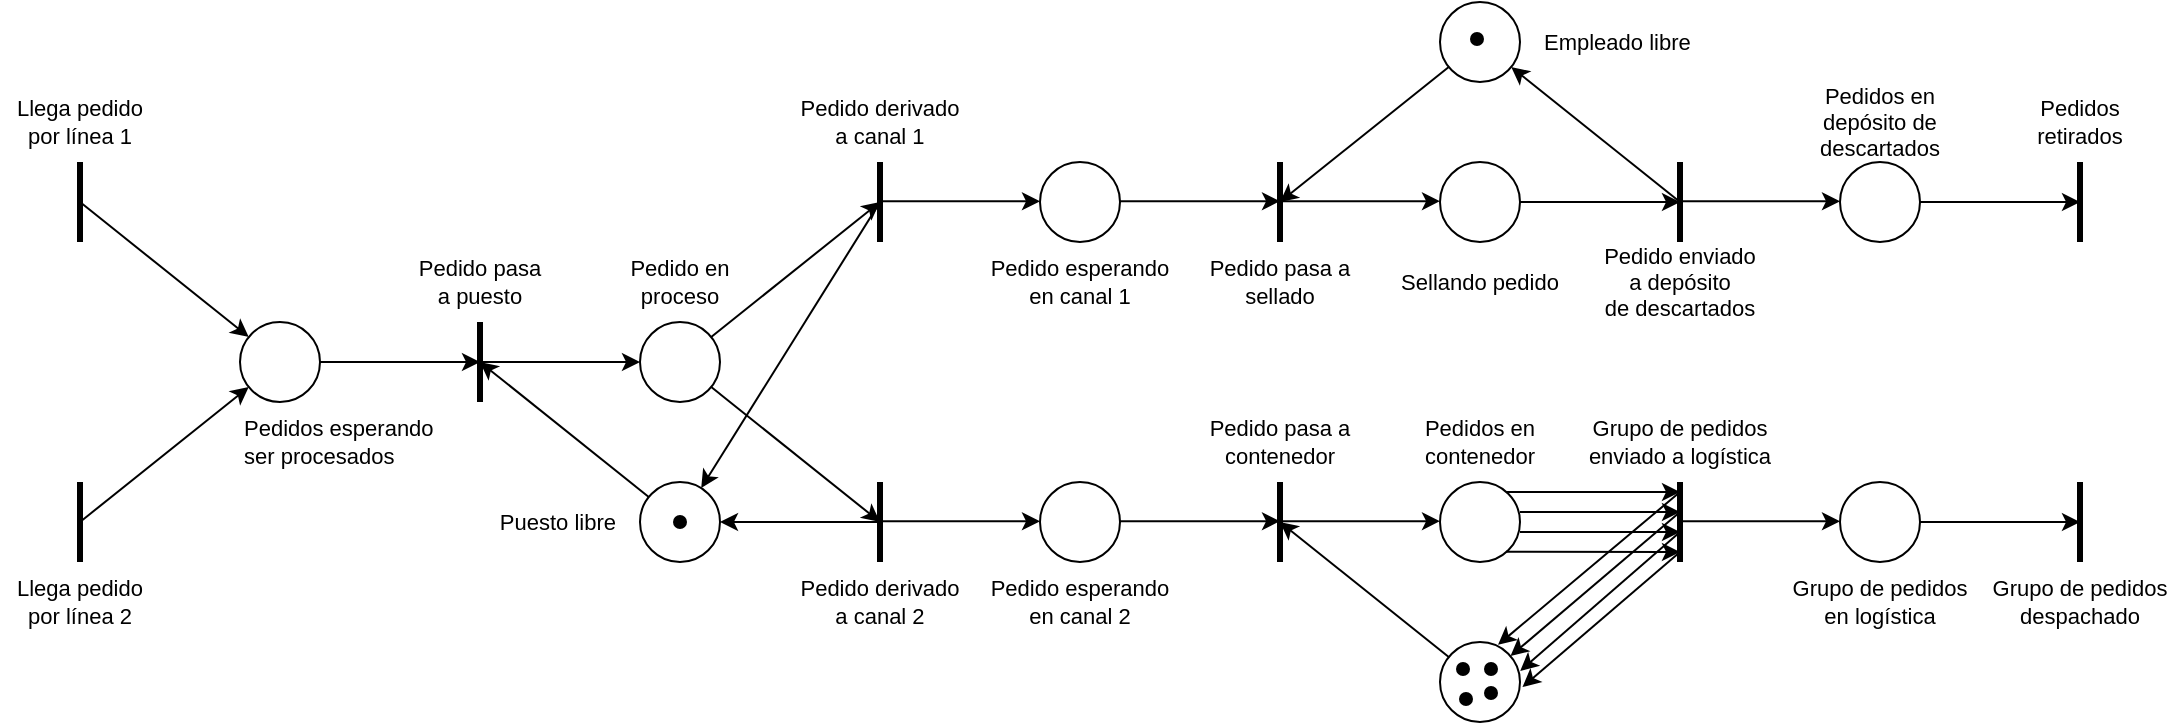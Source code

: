 <mxfile version="13.8.2" type="github">
  <diagram id="LXaQTTn54qJ9uh0leEDC" name="Page-1">
    <mxGraphModel dx="510" dy="522" grid="1" gridSize="10" guides="1" tooltips="1" connect="1" arrows="1" fold="1" page="1" pageScale="1" pageWidth="1100" pageHeight="850" math="0" shadow="0">
      <root>
        <mxCell id="0" />
        <mxCell id="1" parent="0" />
        <mxCell id="uuuB2XCOFLg7MC-XlWBC-19" style="rounded=0;orthogonalLoop=1;jettySize=auto;html=1;strokeWidth=1;" parent="1" source="uuuB2XCOFLg7MC-XlWBC-1" edge="1">
          <mxGeometry relative="1" as="geometry">
            <mxPoint x="320" y="260" as="targetPoint" />
          </mxGeometry>
        </mxCell>
        <mxCell id="uuuB2XCOFLg7MC-XlWBC-1" value="" style="ellipse;whiteSpace=wrap;html=1;aspect=fixed;" parent="1" vertex="1">
          <mxGeometry x="200" y="240" width="40" height="40" as="geometry" />
        </mxCell>
        <mxCell id="uuuB2XCOFLg7MC-XlWBC-3" value="" style="endArrow=none;html=1;strokeWidth=3;" parent="1" edge="1">
          <mxGeometry width="50" height="50" relative="1" as="geometry">
            <mxPoint x="120" y="200" as="sourcePoint" />
            <mxPoint x="120" y="160" as="targetPoint" />
          </mxGeometry>
        </mxCell>
        <mxCell id="uuuB2XCOFLg7MC-XlWBC-4" value="" style="endArrow=none;html=1;strokeWidth=3;" parent="1" edge="1">
          <mxGeometry width="50" height="50" relative="1" as="geometry">
            <mxPoint x="120" y="360" as="sourcePoint" />
            <mxPoint x="120" y="320" as="targetPoint" />
          </mxGeometry>
        </mxCell>
        <mxCell id="uuuB2XCOFLg7MC-XlWBC-5" value="" style="endArrow=none;html=1;strokeWidth=3;" parent="1" edge="1">
          <mxGeometry width="50" height="50" relative="1" as="geometry">
            <mxPoint x="320" y="280" as="sourcePoint" />
            <mxPoint x="320" y="240" as="targetPoint" />
          </mxGeometry>
        </mxCell>
        <mxCell id="uuuB2XCOFLg7MC-XlWBC-20" style="edgeStyle=none;rounded=0;orthogonalLoop=1;jettySize=auto;html=1;strokeWidth=1;" parent="1" source="uuuB2XCOFLg7MC-XlWBC-6" edge="1">
          <mxGeometry relative="1" as="geometry">
            <mxPoint x="520" y="180" as="targetPoint" />
          </mxGeometry>
        </mxCell>
        <mxCell id="uuuB2XCOFLg7MC-XlWBC-21" style="edgeStyle=none;rounded=0;orthogonalLoop=1;jettySize=auto;html=1;strokeWidth=1;" parent="1" source="uuuB2XCOFLg7MC-XlWBC-6" edge="1">
          <mxGeometry relative="1" as="geometry">
            <mxPoint x="520" y="340" as="targetPoint" />
          </mxGeometry>
        </mxCell>
        <mxCell id="uuuB2XCOFLg7MC-XlWBC-6" value="" style="ellipse;whiteSpace=wrap;html=1;aspect=fixed;" parent="1" vertex="1">
          <mxGeometry x="400" y="240" width="40" height="40" as="geometry" />
        </mxCell>
        <mxCell id="uuuB2XCOFLg7MC-XlWBC-7" value="" style="endArrow=none;html=1;strokeWidth=3;" parent="1" edge="1">
          <mxGeometry width="50" height="50" relative="1" as="geometry">
            <mxPoint x="520" y="200" as="sourcePoint" />
            <mxPoint x="520" y="160" as="targetPoint" />
          </mxGeometry>
        </mxCell>
        <mxCell id="uuuB2XCOFLg7MC-XlWBC-8" value="" style="endArrow=none;html=1;strokeWidth=3;" parent="1" edge="1">
          <mxGeometry width="50" height="50" relative="1" as="geometry">
            <mxPoint x="520" y="360" as="sourcePoint" />
            <mxPoint x="520" y="320" as="targetPoint" />
          </mxGeometry>
        </mxCell>
        <mxCell id="uuuB2XCOFLg7MC-XlWBC-23" style="edgeStyle=none;rounded=0;orthogonalLoop=1;jettySize=auto;html=1;strokeWidth=1;" parent="1" source="uuuB2XCOFLg7MC-XlWBC-9" edge="1">
          <mxGeometry relative="1" as="geometry">
            <mxPoint x="720" y="180" as="targetPoint" />
          </mxGeometry>
        </mxCell>
        <mxCell id="uuuB2XCOFLg7MC-XlWBC-9" value="" style="ellipse;whiteSpace=wrap;html=1;aspect=fixed;" parent="1" vertex="1">
          <mxGeometry x="800" y="80" width="40" height="40" as="geometry" />
        </mxCell>
        <mxCell id="uuuB2XCOFLg7MC-XlWBC-10" value="" style="endArrow=none;html=1;strokeWidth=3;" parent="1" edge="1">
          <mxGeometry width="50" height="50" relative="1" as="geometry">
            <mxPoint x="920" y="200" as="sourcePoint" />
            <mxPoint x="920" y="160" as="targetPoint" />
          </mxGeometry>
        </mxCell>
        <mxCell id="uuuB2XCOFLg7MC-XlWBC-24" style="edgeStyle=none;rounded=0;orthogonalLoop=1;jettySize=auto;html=1;strokeWidth=1;" parent="1" edge="1">
          <mxGeometry relative="1" as="geometry">
            <mxPoint x="920" y="335" as="targetPoint" />
            <mxPoint x="840" y="335" as="sourcePoint" />
          </mxGeometry>
        </mxCell>
        <mxCell id="uuuB2XCOFLg7MC-XlWBC-11" value="" style="ellipse;whiteSpace=wrap;html=1;aspect=fixed;" parent="1" vertex="1">
          <mxGeometry x="800" y="320" width="40" height="40" as="geometry" />
        </mxCell>
        <mxCell id="uuuB2XCOFLg7MC-XlWBC-12" value="" style="endArrow=none;html=1;strokeWidth=3;" parent="1" edge="1">
          <mxGeometry width="50" height="50" relative="1" as="geometry">
            <mxPoint x="920" y="360" as="sourcePoint" />
            <mxPoint x="920" y="320" as="targetPoint" />
          </mxGeometry>
        </mxCell>
        <mxCell id="uuuB2XCOFLg7MC-XlWBC-22" style="edgeStyle=none;rounded=0;orthogonalLoop=1;jettySize=auto;html=1;strokeWidth=1;" parent="1" source="uuuB2XCOFLg7MC-XlWBC-13" edge="1">
          <mxGeometry relative="1" as="geometry">
            <mxPoint x="920" y="180" as="targetPoint" />
          </mxGeometry>
        </mxCell>
        <mxCell id="uuuB2XCOFLg7MC-XlWBC-13" value="" style="ellipse;whiteSpace=wrap;html=1;aspect=fixed;" parent="1" vertex="1">
          <mxGeometry x="800" y="160" width="40" height="40" as="geometry" />
        </mxCell>
        <mxCell id="uuuB2XCOFLg7MC-XlWBC-28" style="edgeStyle=none;rounded=0;orthogonalLoop=1;jettySize=auto;html=1;strokeWidth=1;" parent="1" source="uuuB2XCOFLg7MC-XlWBC-15" edge="1">
          <mxGeometry relative="1" as="geometry">
            <mxPoint x="1120" y="340" as="targetPoint" />
          </mxGeometry>
        </mxCell>
        <mxCell id="uuuB2XCOFLg7MC-XlWBC-15" value="" style="ellipse;whiteSpace=wrap;html=1;aspect=fixed;" parent="1" vertex="1">
          <mxGeometry x="1000" y="320" width="40" height="40" as="geometry" />
        </mxCell>
        <mxCell id="uuuB2XCOFLg7MC-XlWBC-16" value="" style="endArrow=none;html=1;strokeWidth=3;" parent="1" edge="1">
          <mxGeometry width="50" height="50" relative="1" as="geometry">
            <mxPoint x="1120" y="360.0" as="sourcePoint" />
            <mxPoint x="1120" y="320.0" as="targetPoint" />
          </mxGeometry>
        </mxCell>
        <mxCell id="uuuB2XCOFLg7MC-XlWBC-27" style="edgeStyle=none;rounded=0;orthogonalLoop=1;jettySize=auto;html=1;strokeWidth=1;" parent="1" source="uuuB2XCOFLg7MC-XlWBC-17" edge="1">
          <mxGeometry relative="1" as="geometry">
            <mxPoint x="1120" y="180" as="targetPoint" />
          </mxGeometry>
        </mxCell>
        <mxCell id="uuuB2XCOFLg7MC-XlWBC-17" value="" style="ellipse;whiteSpace=wrap;html=1;aspect=fixed;" parent="1" vertex="1">
          <mxGeometry x="1000" y="160" width="40" height="40" as="geometry" />
        </mxCell>
        <mxCell id="uuuB2XCOFLg7MC-XlWBC-18" value="" style="endArrow=none;html=1;strokeWidth=3;" parent="1" edge="1">
          <mxGeometry width="50" height="50" relative="1" as="geometry">
            <mxPoint x="1120" y="200.0" as="sourcePoint" />
            <mxPoint x="1120" y="160.0" as="targetPoint" />
          </mxGeometry>
        </mxCell>
        <mxCell id="uuuB2XCOFLg7MC-XlWBC-29" style="edgeStyle=none;rounded=0;orthogonalLoop=1;jettySize=auto;html=1;strokeWidth=1;" parent="1" edge="1">
          <mxGeometry relative="1" as="geometry">
            <mxPoint x="600" y="339.66" as="targetPoint" />
            <mxPoint x="520" y="339.66" as="sourcePoint" />
          </mxGeometry>
        </mxCell>
        <mxCell id="uuuB2XCOFLg7MC-XlWBC-30" style="edgeStyle=none;rounded=0;orthogonalLoop=1;jettySize=auto;html=1;strokeWidth=1;" parent="1" edge="1">
          <mxGeometry relative="1" as="geometry">
            <mxPoint x="600" y="179.66" as="targetPoint" />
            <mxPoint x="520" y="179.66" as="sourcePoint" />
          </mxGeometry>
        </mxCell>
        <mxCell id="uuuB2XCOFLg7MC-XlWBC-31" style="edgeStyle=none;rounded=0;orthogonalLoop=1;jettySize=auto;html=1;strokeWidth=1;" parent="1" edge="1">
          <mxGeometry relative="1" as="geometry">
            <mxPoint x="1000" y="179.66" as="targetPoint" />
            <mxPoint x="920" y="179.66" as="sourcePoint" />
          </mxGeometry>
        </mxCell>
        <mxCell id="uuuB2XCOFLg7MC-XlWBC-32" style="edgeStyle=none;rounded=0;orthogonalLoop=1;jettySize=auto;html=1;strokeWidth=1;" parent="1" edge="1">
          <mxGeometry relative="1" as="geometry">
            <mxPoint x="1000" y="339.66" as="targetPoint" />
            <mxPoint x="920" y="339.66" as="sourcePoint" />
          </mxGeometry>
        </mxCell>
        <mxCell id="uuuB2XCOFLg7MC-XlWBC-33" style="rounded=0;orthogonalLoop=1;jettySize=auto;html=1;strokeWidth=1;" parent="1" target="uuuB2XCOFLg7MC-XlWBC-1" edge="1">
          <mxGeometry relative="1" as="geometry">
            <mxPoint x="330.0" y="270.0" as="targetPoint" />
            <mxPoint x="120" y="180" as="sourcePoint" />
          </mxGeometry>
        </mxCell>
        <mxCell id="uuuB2XCOFLg7MC-XlWBC-34" style="rounded=0;orthogonalLoop=1;jettySize=auto;html=1;strokeWidth=1;" parent="1" target="uuuB2XCOFLg7MC-XlWBC-1" edge="1">
          <mxGeometry relative="1" as="geometry">
            <mxPoint x="214.383" y="257.506" as="targetPoint" />
            <mxPoint x="120" y="340" as="sourcePoint" />
          </mxGeometry>
        </mxCell>
        <mxCell id="uuuB2XCOFLg7MC-XlWBC-35" style="rounded=0;orthogonalLoop=1;jettySize=auto;html=1;strokeWidth=1;" parent="1" target="uuuB2XCOFLg7MC-XlWBC-6" edge="1">
          <mxGeometry relative="1" as="geometry">
            <mxPoint x="330.0" y="270.0" as="targetPoint" />
            <mxPoint x="320" y="260" as="sourcePoint" />
          </mxGeometry>
        </mxCell>
        <mxCell id="uuuB2XCOFLg7MC-XlWBC-36" style="edgeStyle=none;rounded=0;orthogonalLoop=1;jettySize=auto;html=1;strokeWidth=1;" parent="1" target="uuuB2XCOFLg7MC-XlWBC-9" edge="1">
          <mxGeometry relative="1" as="geometry">
            <mxPoint x="1010" y="189.66" as="targetPoint" />
            <mxPoint x="920" y="180" as="sourcePoint" />
          </mxGeometry>
        </mxCell>
        <mxCell id="uuuB2XCOFLg7MC-XlWBC-43" style="edgeStyle=none;rounded=0;orthogonalLoop=1;jettySize=auto;html=1;strokeWidth=1;fontSize=14;" parent="1" source="uuuB2XCOFLg7MC-XlWBC-42" edge="1">
          <mxGeometry relative="1" as="geometry">
            <mxPoint x="320.0" y="260.0" as="targetPoint" />
          </mxGeometry>
        </mxCell>
        <mxCell id="uuuB2XCOFLg7MC-XlWBC-42" value="" style="ellipse;whiteSpace=wrap;html=1;aspect=fixed;" parent="1" vertex="1">
          <mxGeometry x="400" y="320" width="40" height="40" as="geometry" />
        </mxCell>
        <mxCell id="uuuB2XCOFLg7MC-XlWBC-44" style="edgeStyle=none;rounded=0;orthogonalLoop=1;jettySize=auto;html=1;strokeWidth=1;" parent="1" target="uuuB2XCOFLg7MC-XlWBC-42" edge="1">
          <mxGeometry relative="1" as="geometry">
            <mxPoint x="530" y="190" as="targetPoint" />
            <mxPoint x="520" y="180" as="sourcePoint" />
          </mxGeometry>
        </mxCell>
        <mxCell id="uuuB2XCOFLg7MC-XlWBC-45" style="edgeStyle=none;rounded=0;orthogonalLoop=1;jettySize=auto;html=1;strokeWidth=1;" parent="1" target="uuuB2XCOFLg7MC-XlWBC-42" edge="1">
          <mxGeometry relative="1" as="geometry">
            <mxPoint x="610" y="349.66" as="targetPoint" />
            <mxPoint x="520" y="340" as="sourcePoint" />
          </mxGeometry>
        </mxCell>
        <mxCell id="uuuB2XCOFLg7MC-XlWBC-50" style="edgeStyle=none;rounded=0;orthogonalLoop=1;jettySize=auto;html=1;strokeWidth=1;" parent="1" edge="1">
          <mxGeometry relative="1" as="geometry">
            <mxPoint x="920" y="325" as="targetPoint" />
            <mxPoint x="833.0" y="325" as="sourcePoint" />
          </mxGeometry>
        </mxCell>
        <mxCell id="uuuB2XCOFLg7MC-XlWBC-51" style="edgeStyle=none;rounded=0;orthogonalLoop=1;jettySize=auto;html=1;strokeWidth=1;" parent="1" edge="1">
          <mxGeometry relative="1" as="geometry">
            <mxPoint x="920" y="345" as="targetPoint" />
            <mxPoint x="840.0" y="345" as="sourcePoint" />
          </mxGeometry>
        </mxCell>
        <mxCell id="uuuB2XCOFLg7MC-XlWBC-52" style="edgeStyle=none;rounded=0;orthogonalLoop=1;jettySize=auto;html=1;strokeWidth=1;" parent="1" edge="1">
          <mxGeometry relative="1" as="geometry">
            <mxPoint x="920" y="355" as="targetPoint" />
            <mxPoint x="833.0" y="354.84" as="sourcePoint" />
          </mxGeometry>
        </mxCell>
        <mxCell id="uuuB2XCOFLg7MC-XlWBC-53" value="&lt;div&gt;Llega pedido&lt;/div&gt;&lt;div&gt;por línea 1&lt;br&gt;&lt;/div&gt;" style="text;html=1;strokeColor=none;fillColor=none;align=center;verticalAlign=middle;whiteSpace=wrap;rounded=0;fontSize=11;" parent="1" vertex="1">
          <mxGeometry x="80" y="120" width="80" height="40" as="geometry" />
        </mxCell>
        <mxCell id="uuuB2XCOFLg7MC-XlWBC-54" value="&lt;div&gt;Llega pedido&lt;/div&gt;&lt;div&gt;por línea 2&lt;br&gt;&lt;/div&gt;" style="text;html=1;strokeColor=none;fillColor=none;align=center;verticalAlign=middle;whiteSpace=wrap;rounded=0;fontSize=11;" parent="1" vertex="1">
          <mxGeometry x="80" y="360" width="80" height="40" as="geometry" />
        </mxCell>
        <mxCell id="uuuB2XCOFLg7MC-XlWBC-55" value="Pedidos esperando ser procesados" style="text;html=1;strokeColor=none;fillColor=none;align=left;verticalAlign=middle;whiteSpace=wrap;rounded=0;fontSize=11;" parent="1" vertex="1">
          <mxGeometry x="200" y="280" width="100" height="40" as="geometry" />
        </mxCell>
        <mxCell id="uuuB2XCOFLg7MC-XlWBC-56" value="&lt;div&gt;Pedido pasa&lt;/div&gt;&lt;div&gt;a puesto&lt;br&gt;&lt;/div&gt;" style="text;html=1;strokeColor=none;fillColor=none;align=center;verticalAlign=middle;whiteSpace=wrap;rounded=0;fontSize=11;" parent="1" vertex="1">
          <mxGeometry x="270" y="200" width="100" height="40" as="geometry" />
        </mxCell>
        <mxCell id="uuuB2XCOFLg7MC-XlWBC-57" value="Puesto libre" style="text;html=1;strokeColor=none;fillColor=none;align=right;verticalAlign=middle;whiteSpace=wrap;rounded=0;fontSize=11;" parent="1" vertex="1">
          <mxGeometry x="310" y="320" width="80" height="40" as="geometry" />
        </mxCell>
        <mxCell id="uuuB2XCOFLg7MC-XlWBC-58" value="&lt;div&gt;Pedido en&lt;/div&gt;&lt;div&gt;proceso&lt;br&gt;&lt;/div&gt;" style="text;html=1;strokeColor=none;fillColor=none;align=center;verticalAlign=middle;whiteSpace=wrap;rounded=0;fontSize=11;" parent="1" vertex="1">
          <mxGeometry x="370" y="200" width="100" height="40" as="geometry" />
        </mxCell>
        <mxCell id="uuuB2XCOFLg7MC-XlWBC-59" value="&lt;div&gt;Pedido derivado&lt;/div&gt;&lt;div&gt;a canal 1&lt;br&gt;&lt;/div&gt;" style="text;html=1;strokeColor=none;fillColor=none;align=center;verticalAlign=middle;whiteSpace=wrap;rounded=0;fontSize=11;" parent="1" vertex="1">
          <mxGeometry x="470" y="120" width="100" height="40" as="geometry" />
        </mxCell>
        <mxCell id="uuuB2XCOFLg7MC-XlWBC-60" value="&lt;div&gt;Pedido derivado&lt;/div&gt;&lt;div&gt;a canal 2&lt;br&gt;&lt;/div&gt;" style="text;html=1;strokeColor=none;fillColor=none;align=center;verticalAlign=middle;whiteSpace=wrap;rounded=0;fontSize=11;" parent="1" vertex="1">
          <mxGeometry x="470" y="360" width="100" height="40" as="geometry" />
        </mxCell>
        <mxCell id="uuuB2XCOFLg7MC-XlWBC-61" value="Sellando pedido" style="text;html=1;strokeColor=none;fillColor=none;align=center;verticalAlign=middle;whiteSpace=wrap;rounded=0;fontSize=11;" parent="1" vertex="1">
          <mxGeometry x="770" y="200" width="100" height="40" as="geometry" />
        </mxCell>
        <mxCell id="uuuB2XCOFLg7MC-XlWBC-62" value="Empleado libre" style="text;html=1;strokeColor=none;fillColor=none;align=left;verticalAlign=middle;whiteSpace=wrap;rounded=0;fontSize=11;" parent="1" vertex="1">
          <mxGeometry x="850" y="80" width="100" height="40" as="geometry" />
        </mxCell>
        <mxCell id="uuuB2XCOFLg7MC-XlWBC-66" value="&lt;div&gt;Grupo de pedidos despachado&lt;/div&gt;" style="text;html=1;strokeColor=none;fillColor=none;align=center;verticalAlign=middle;whiteSpace=wrap;rounded=0;fontSize=11;" parent="1" vertex="1">
          <mxGeometry x="1070" y="360" width="100" height="40" as="geometry" />
        </mxCell>
        <mxCell id="uuuB2XCOFLg7MC-XlWBC-67" value="&lt;div&gt;Pedidos&lt;/div&gt;&lt;div&gt;retirados&lt;/div&gt;" style="text;html=1;strokeColor=none;fillColor=none;align=center;verticalAlign=middle;whiteSpace=wrap;rounded=0;fontSize=11;" parent="1" vertex="1">
          <mxGeometry x="1070" y="120" width="100" height="40" as="geometry" />
        </mxCell>
        <mxCell id="uuuB2XCOFLg7MC-XlWBC-69" value="&lt;div&gt;Pedidos en depósito de descartados&lt;br&gt;&lt;/div&gt;" style="text;html=1;strokeColor=none;fillColor=none;align=center;verticalAlign=middle;whiteSpace=wrap;rounded=0;fontSize=11;" parent="1" vertex="1">
          <mxGeometry x="970" y="120" width="100" height="40" as="geometry" />
        </mxCell>
        <mxCell id="uuuB2XCOFLg7MC-XlWBC-70" value="&lt;div&gt;Pedido enviado&lt;/div&gt;&lt;div&gt;a depósito&lt;/div&gt;&lt;div&gt;de descartados&lt;br&gt;&lt;/div&gt;" style="text;html=1;strokeColor=none;fillColor=none;align=center;verticalAlign=middle;whiteSpace=wrap;rounded=0;fontSize=11;" parent="1" vertex="1">
          <mxGeometry x="870" y="200" width="100" height="40" as="geometry" />
        </mxCell>
        <mxCell id="FtbL1wwSHcMSIWQMecib-1" value="" style="endArrow=none;html=1;strokeWidth=3;" edge="1" parent="1">
          <mxGeometry width="50" height="50" relative="1" as="geometry">
            <mxPoint x="720" y="200" as="sourcePoint" />
            <mxPoint x="720" y="160" as="targetPoint" />
          </mxGeometry>
        </mxCell>
        <mxCell id="FtbL1wwSHcMSIWQMecib-2" value="" style="ellipse;whiteSpace=wrap;html=1;aspect=fixed;" vertex="1" parent="1">
          <mxGeometry x="600" y="160" width="40" height="40" as="geometry" />
        </mxCell>
        <mxCell id="FtbL1wwSHcMSIWQMecib-3" style="edgeStyle=none;rounded=0;orthogonalLoop=1;jettySize=auto;html=1;strokeWidth=1;" edge="1" parent="1">
          <mxGeometry relative="1" as="geometry">
            <mxPoint x="720" y="179.58" as="targetPoint" />
            <mxPoint x="640" y="179.58" as="sourcePoint" />
          </mxGeometry>
        </mxCell>
        <mxCell id="FtbL1wwSHcMSIWQMecib-4" style="edgeStyle=none;rounded=0;orthogonalLoop=1;jettySize=auto;html=1;strokeWidth=1;" edge="1" parent="1">
          <mxGeometry relative="1" as="geometry">
            <mxPoint x="800" y="179.58" as="targetPoint" />
            <mxPoint x="720" y="179.58" as="sourcePoint" />
          </mxGeometry>
        </mxCell>
        <mxCell id="FtbL1wwSHcMSIWQMecib-6" value="" style="endArrow=none;html=1;strokeWidth=3;" edge="1" parent="1">
          <mxGeometry width="50" height="50" relative="1" as="geometry">
            <mxPoint x="720" y="360" as="sourcePoint" />
            <mxPoint x="720" y="320" as="targetPoint" />
          </mxGeometry>
        </mxCell>
        <mxCell id="FtbL1wwSHcMSIWQMecib-7" value="" style="ellipse;whiteSpace=wrap;html=1;aspect=fixed;" vertex="1" parent="1">
          <mxGeometry x="600" y="320" width="40" height="40" as="geometry" />
        </mxCell>
        <mxCell id="FtbL1wwSHcMSIWQMecib-8" style="edgeStyle=none;rounded=0;orthogonalLoop=1;jettySize=auto;html=1;strokeWidth=1;" edge="1" parent="1">
          <mxGeometry relative="1" as="geometry">
            <mxPoint x="720" y="339.58" as="targetPoint" />
            <mxPoint x="640" y="339.58" as="sourcePoint" />
          </mxGeometry>
        </mxCell>
        <mxCell id="FtbL1wwSHcMSIWQMecib-9" style="edgeStyle=none;rounded=0;orthogonalLoop=1;jettySize=auto;html=1;strokeWidth=1;" edge="1" parent="1">
          <mxGeometry relative="1" as="geometry">
            <mxPoint x="800" y="339.58" as="targetPoint" />
            <mxPoint x="720" y="339.58" as="sourcePoint" />
          </mxGeometry>
        </mxCell>
        <mxCell id="FtbL1wwSHcMSIWQMecib-10" value="&lt;div&gt;Pedido esperando&lt;br&gt;&lt;/div&gt;&lt;div&gt;en canal 2&lt;br&gt;&lt;/div&gt;" style="text;html=1;strokeColor=none;fillColor=none;align=center;verticalAlign=middle;whiteSpace=wrap;rounded=0;fontSize=11;" vertex="1" parent="1">
          <mxGeometry x="570" y="360" width="100" height="40" as="geometry" />
        </mxCell>
        <mxCell id="FtbL1wwSHcMSIWQMecib-11" value="&lt;div&gt;Pedido esperando&lt;br&gt;&lt;/div&gt;&lt;div&gt;en canal 1&lt;br&gt;&lt;/div&gt;" style="text;html=1;strokeColor=none;fillColor=none;align=center;verticalAlign=middle;whiteSpace=wrap;rounded=0;fontSize=11;" vertex="1" parent="1">
          <mxGeometry x="570" y="200" width="100" height="40" as="geometry" />
        </mxCell>
        <mxCell id="FtbL1wwSHcMSIWQMecib-12" value="Pedidos en contenedor" style="text;html=1;strokeColor=none;fillColor=none;align=center;verticalAlign=middle;whiteSpace=wrap;rounded=0;fontSize=11;" vertex="1" parent="1">
          <mxGeometry x="770" y="280" width="100" height="40" as="geometry" />
        </mxCell>
        <mxCell id="FtbL1wwSHcMSIWQMecib-13" value="&lt;div&gt;Grupo de pedidos enviado a logística&lt;br&gt;&lt;/div&gt;" style="text;html=1;strokeColor=none;fillColor=none;align=center;verticalAlign=middle;whiteSpace=wrap;rounded=0;fontSize=11;" vertex="1" parent="1">
          <mxGeometry x="870" y="280" width="100" height="40" as="geometry" />
        </mxCell>
        <mxCell id="FtbL1wwSHcMSIWQMecib-14" value="" style="ellipse;whiteSpace=wrap;html=1;aspect=fixed;" vertex="1" parent="1">
          <mxGeometry x="800" y="400" width="40" height="40" as="geometry" />
        </mxCell>
        <mxCell id="FtbL1wwSHcMSIWQMecib-15" style="edgeStyle=none;rounded=0;orthogonalLoop=1;jettySize=auto;html=1;strokeWidth=1;entryX=1.031;entryY=0.563;entryDx=0;entryDy=0;entryPerimeter=0;" edge="1" parent="1" target="FtbL1wwSHcMSIWQMecib-14">
          <mxGeometry relative="1" as="geometry">
            <mxPoint x="860" y="430" as="targetPoint" />
            <mxPoint x="920" y="355" as="sourcePoint" />
          </mxGeometry>
        </mxCell>
        <mxCell id="FtbL1wwSHcMSIWQMecib-16" style="edgeStyle=none;rounded=0;orthogonalLoop=1;jettySize=auto;html=1;strokeWidth=1;entryX=1.003;entryY=0.361;entryDx=0;entryDy=0;entryPerimeter=0;" edge="1" parent="1" target="FtbL1wwSHcMSIWQMecib-14">
          <mxGeometry relative="1" as="geometry">
            <mxPoint x="860" y="417.5" as="targetPoint" />
            <mxPoint x="920" y="345" as="sourcePoint" />
          </mxGeometry>
        </mxCell>
        <mxCell id="FtbL1wwSHcMSIWQMecib-17" style="edgeStyle=none;rounded=0;orthogonalLoop=1;jettySize=auto;html=1;strokeWidth=1;entryX=0.725;entryY=0.035;entryDx=0;entryDy=0;entryPerimeter=0;" edge="1" parent="1" target="FtbL1wwSHcMSIWQMecib-14">
          <mxGeometry relative="1" as="geometry">
            <mxPoint x="860" y="392.5" as="targetPoint" />
            <mxPoint x="920" y="325" as="sourcePoint" />
          </mxGeometry>
        </mxCell>
        <mxCell id="FtbL1wwSHcMSIWQMecib-18" style="edgeStyle=none;rounded=0;orthogonalLoop=1;jettySize=auto;html=1;strokeWidth=1;" edge="1" parent="1" target="FtbL1wwSHcMSIWQMecib-14">
          <mxGeometry relative="1" as="geometry">
            <mxPoint x="860" y="400" as="targetPoint" />
            <mxPoint x="920" y="335" as="sourcePoint" />
          </mxGeometry>
        </mxCell>
        <mxCell id="FtbL1wwSHcMSIWQMecib-19" style="edgeStyle=none;rounded=0;orthogonalLoop=1;jettySize=auto;html=1;strokeWidth=1;" edge="1" parent="1" source="FtbL1wwSHcMSIWQMecib-14">
          <mxGeometry relative="1" as="geometry">
            <mxPoint x="720" y="340" as="targetPoint" />
            <mxPoint x="730" y="349.58" as="sourcePoint" />
          </mxGeometry>
        </mxCell>
        <mxCell id="FtbL1wwSHcMSIWQMecib-21" value="" style="ellipse;whiteSpace=wrap;html=1;aspect=fixed;strokeColor=none;fillColor=#000000;" vertex="1" parent="1">
          <mxGeometry x="815" y="95" width="7" height="7" as="geometry" />
        </mxCell>
        <mxCell id="FtbL1wwSHcMSIWQMecib-22" value="" style="ellipse;whiteSpace=wrap;html=1;aspect=fixed;strokeColor=none;fillColor=#000000;" vertex="1" parent="1">
          <mxGeometry x="416.5" y="336.5" width="7" height="7" as="geometry" />
        </mxCell>
        <mxCell id="FtbL1wwSHcMSIWQMecib-23" value="" style="ellipse;whiteSpace=wrap;html=1;aspect=fixed;strokeColor=none;fillColor=#000000;" vertex="1" parent="1">
          <mxGeometry x="808" y="410" width="7" height="7" as="geometry" />
        </mxCell>
        <mxCell id="FtbL1wwSHcMSIWQMecib-24" value="" style="ellipse;whiteSpace=wrap;html=1;aspect=fixed;strokeColor=none;fillColor=#000000;" vertex="1" parent="1">
          <mxGeometry x="822" y="410" width="7" height="7" as="geometry" />
        </mxCell>
        <mxCell id="FtbL1wwSHcMSIWQMecib-25" value="" style="ellipse;whiteSpace=wrap;html=1;aspect=fixed;strokeColor=none;fillColor=#000000;" vertex="1" parent="1">
          <mxGeometry x="822" y="422" width="7" height="7" as="geometry" />
        </mxCell>
        <mxCell id="FtbL1wwSHcMSIWQMecib-26" value="" style="ellipse;whiteSpace=wrap;html=1;aspect=fixed;strokeColor=none;fillColor=#000000;" vertex="1" parent="1">
          <mxGeometry x="809.5" y="425" width="7" height="7" as="geometry" />
        </mxCell>
        <mxCell id="FtbL1wwSHcMSIWQMecib-27" value="Pedido pasa a sellado" style="text;html=1;strokeColor=none;fillColor=none;align=center;verticalAlign=middle;whiteSpace=wrap;rounded=0;fontSize=11;" vertex="1" parent="1">
          <mxGeometry x="670" y="200" width="100" height="40" as="geometry" />
        </mxCell>
        <mxCell id="FtbL1wwSHcMSIWQMecib-28" value="Pedido pasa a contenedor" style="text;html=1;strokeColor=none;fillColor=none;align=center;verticalAlign=middle;whiteSpace=wrap;rounded=0;fontSize=11;" vertex="1" parent="1">
          <mxGeometry x="670" y="280" width="100" height="40" as="geometry" />
        </mxCell>
        <mxCell id="FtbL1wwSHcMSIWQMecib-29" value="&lt;div&gt;Grupo de pedidos en logística&lt;br&gt;&lt;/div&gt;" style="text;html=1;strokeColor=none;fillColor=none;align=center;verticalAlign=middle;whiteSpace=wrap;rounded=0;fontSize=11;" vertex="1" parent="1">
          <mxGeometry x="970" y="360" width="100" height="40" as="geometry" />
        </mxCell>
      </root>
    </mxGraphModel>
  </diagram>
</mxfile>
